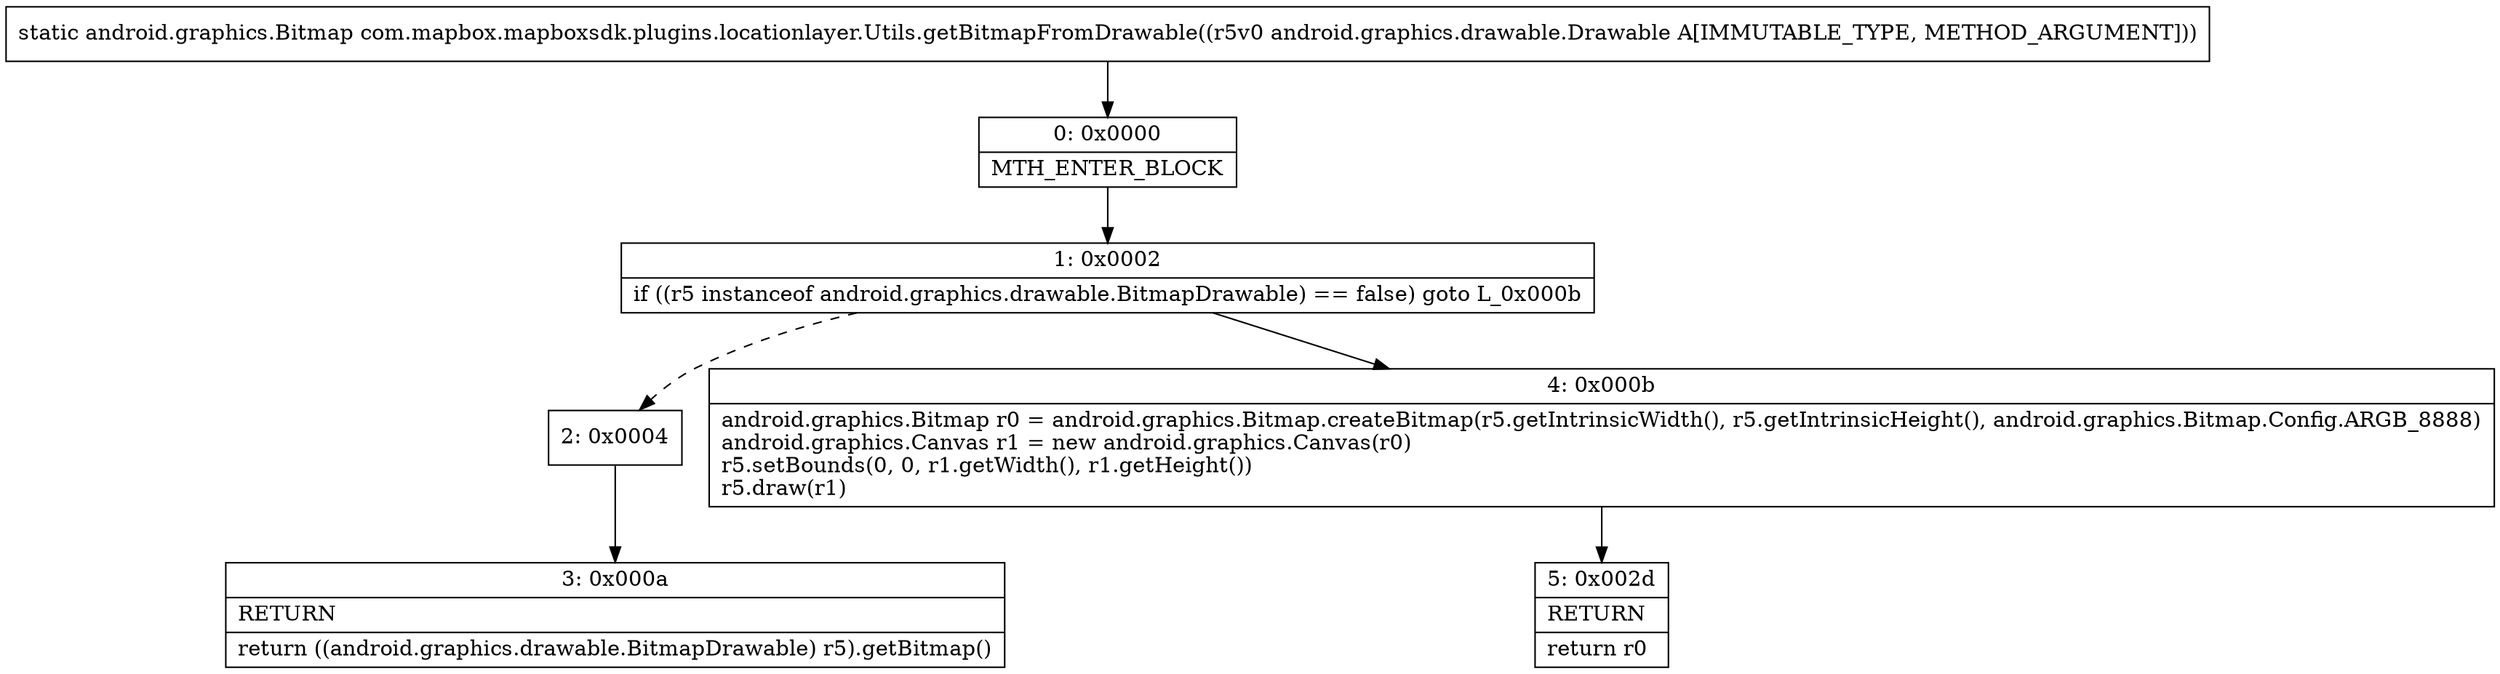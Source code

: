 digraph "CFG forcom.mapbox.mapboxsdk.plugins.locationlayer.Utils.getBitmapFromDrawable(Landroid\/graphics\/drawable\/Drawable;)Landroid\/graphics\/Bitmap;" {
Node_0 [shape=record,label="{0\:\ 0x0000|MTH_ENTER_BLOCK\l}"];
Node_1 [shape=record,label="{1\:\ 0x0002|if ((r5 instanceof android.graphics.drawable.BitmapDrawable) == false) goto L_0x000b\l}"];
Node_2 [shape=record,label="{2\:\ 0x0004}"];
Node_3 [shape=record,label="{3\:\ 0x000a|RETURN\l|return ((android.graphics.drawable.BitmapDrawable) r5).getBitmap()\l}"];
Node_4 [shape=record,label="{4\:\ 0x000b|android.graphics.Bitmap r0 = android.graphics.Bitmap.createBitmap(r5.getIntrinsicWidth(), r5.getIntrinsicHeight(), android.graphics.Bitmap.Config.ARGB_8888)\landroid.graphics.Canvas r1 = new android.graphics.Canvas(r0)\lr5.setBounds(0, 0, r1.getWidth(), r1.getHeight())\lr5.draw(r1)\l}"];
Node_5 [shape=record,label="{5\:\ 0x002d|RETURN\l|return r0\l}"];
MethodNode[shape=record,label="{static android.graphics.Bitmap com.mapbox.mapboxsdk.plugins.locationlayer.Utils.getBitmapFromDrawable((r5v0 android.graphics.drawable.Drawable A[IMMUTABLE_TYPE, METHOD_ARGUMENT])) }"];
MethodNode -> Node_0;
Node_0 -> Node_1;
Node_1 -> Node_2[style=dashed];
Node_1 -> Node_4;
Node_2 -> Node_3;
Node_4 -> Node_5;
}

